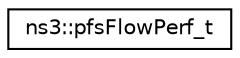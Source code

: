 digraph "Graphical Class Hierarchy"
{
 // LATEX_PDF_SIZE
  edge [fontname="Helvetica",fontsize="10",labelfontname="Helvetica",labelfontsize="10"];
  node [fontname="Helvetica",fontsize="10",shape=record];
  rankdir="LR";
  Node0 [label="ns3::pfsFlowPerf_t",height=0.2,width=0.4,color="black", fillcolor="white", style="filled",URL="$structns3_1_1pfs_flow_perf__t.html",tooltip="pfsFlowPerf_t structure"];
}
